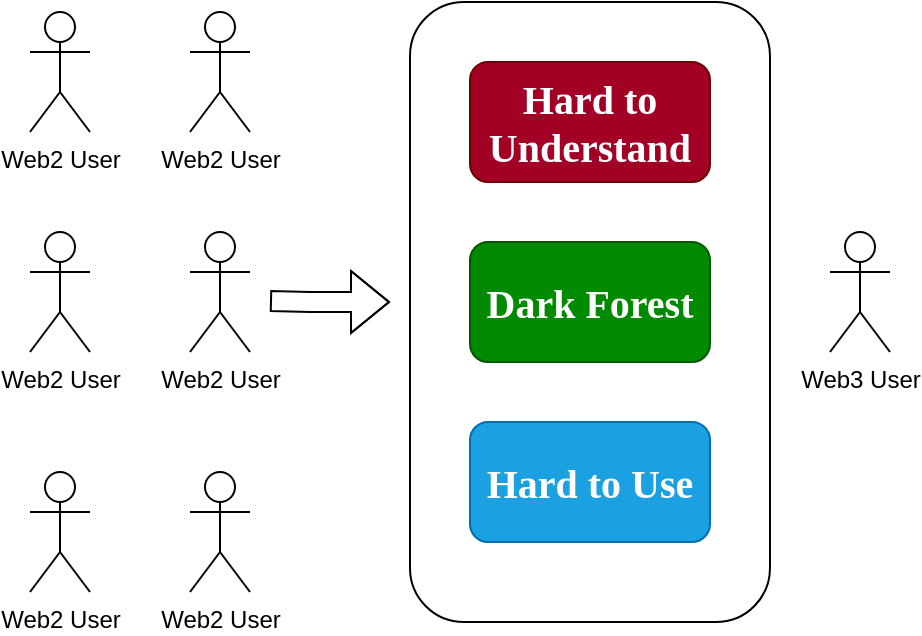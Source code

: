 <mxfile version="24.7.17">
  <diagram name="第 1 页" id="OqaTs9sz19EnZMmxokFK">
    <mxGraphModel dx="1376" dy="838" grid="1" gridSize="10" guides="1" tooltips="1" connect="1" arrows="1" fold="1" page="1" pageScale="1" pageWidth="827" pageHeight="1169" math="0" shadow="0">
      <root>
        <mxCell id="0" />
        <mxCell id="1" parent="0" />
        <mxCell id="7WJMql74qJ5IDB4meaTH-18" value="" style="rounded=1;whiteSpace=wrap;html=1;" vertex="1" parent="1">
          <mxGeometry x="310" y="280" width="180" height="310" as="geometry" />
        </mxCell>
        <mxCell id="7WJMql74qJ5IDB4meaTH-1" value="&lt;font face=&quot;Georgia&quot; style=&quot;font-size: 20px;&quot;&gt;&lt;b&gt;Hard to Understand&lt;/b&gt;&lt;/font&gt;" style="rounded=1;whiteSpace=wrap;html=1;fillColor=#a20025;fontColor=#ffffff;strokeColor=#6F0000;" vertex="1" parent="1">
          <mxGeometry x="340" y="310" width="120" height="60" as="geometry" />
        </mxCell>
        <mxCell id="7WJMql74qJ5IDB4meaTH-2" value="&lt;font style=&quot;font-size: 20px;&quot; face=&quot;Georgia&quot;&gt;&lt;b&gt;Dark Forest&lt;/b&gt;&lt;/font&gt;" style="rounded=1;whiteSpace=wrap;html=1;fillColor=#008a00;fontColor=#ffffff;strokeColor=#005700;" vertex="1" parent="1">
          <mxGeometry x="340" y="400" width="120" height="60" as="geometry" />
        </mxCell>
        <mxCell id="7WJMql74qJ5IDB4meaTH-3" value="&lt;font face=&quot;Georgia&quot; style=&quot;font-size: 20px;&quot;&gt;&lt;b&gt;Hard to Use&lt;/b&gt;&lt;/font&gt;" style="rounded=1;whiteSpace=wrap;html=1;fillColor=#1ba1e2;fontColor=#ffffff;strokeColor=#006EAF;" vertex="1" parent="1">
          <mxGeometry x="340" y="490" width="120" height="60" as="geometry" />
        </mxCell>
        <mxCell id="7WJMql74qJ5IDB4meaTH-5" value="Web2 User" style="shape=umlActor;verticalLabelPosition=bottom;verticalAlign=top;html=1;outlineConnect=0;" vertex="1" parent="1">
          <mxGeometry x="120" y="515" width="30" height="60" as="geometry" />
        </mxCell>
        <mxCell id="7WJMql74qJ5IDB4meaTH-6" value="Web2 User" style="shape=umlActor;verticalLabelPosition=bottom;verticalAlign=top;html=1;outlineConnect=0;" vertex="1" parent="1">
          <mxGeometry x="120" y="285" width="30" height="60" as="geometry" />
        </mxCell>
        <mxCell id="7WJMql74qJ5IDB4meaTH-7" value="Web2 User" style="shape=umlActor;verticalLabelPosition=bottom;verticalAlign=top;html=1;outlineConnect=0;" vertex="1" parent="1">
          <mxGeometry x="120" y="395" width="30" height="60" as="geometry" />
        </mxCell>
        <mxCell id="7WJMql74qJ5IDB4meaTH-8" value="Web2 User" style="shape=umlActor;verticalLabelPosition=bottom;verticalAlign=top;html=1;outlineConnect=0;" vertex="1" parent="1">
          <mxGeometry x="200" y="515" width="30" height="60" as="geometry" />
        </mxCell>
        <mxCell id="7WJMql74qJ5IDB4meaTH-9" value="Web2 User" style="shape=umlActor;verticalLabelPosition=bottom;verticalAlign=top;html=1;outlineConnect=0;" vertex="1" parent="1">
          <mxGeometry x="200" y="285" width="30" height="60" as="geometry" />
        </mxCell>
        <mxCell id="7WJMql74qJ5IDB4meaTH-10" value="Web2 User" style="shape=umlActor;verticalLabelPosition=bottom;verticalAlign=top;html=1;outlineConnect=0;" vertex="1" parent="1">
          <mxGeometry x="200" y="395" width="30" height="60" as="geometry" />
        </mxCell>
        <mxCell id="7WJMql74qJ5IDB4meaTH-11" value="Web3 User" style="shape=umlActor;verticalLabelPosition=bottom;verticalAlign=top;html=1;outlineConnect=0;" vertex="1" parent="1">
          <mxGeometry x="520" y="395" width="30" height="60" as="geometry" />
        </mxCell>
        <mxCell id="7WJMql74qJ5IDB4meaTH-17" value="" style="shape=flexArrow;endArrow=classic;html=1;rounded=0;" edge="1" parent="1">
          <mxGeometry width="50" height="50" relative="1" as="geometry">
            <mxPoint x="240" y="429.5" as="sourcePoint" />
            <mxPoint x="300" y="430" as="targetPoint" />
            <Array as="points">
              <mxPoint x="260" y="430" />
            </Array>
          </mxGeometry>
        </mxCell>
      </root>
    </mxGraphModel>
  </diagram>
</mxfile>
